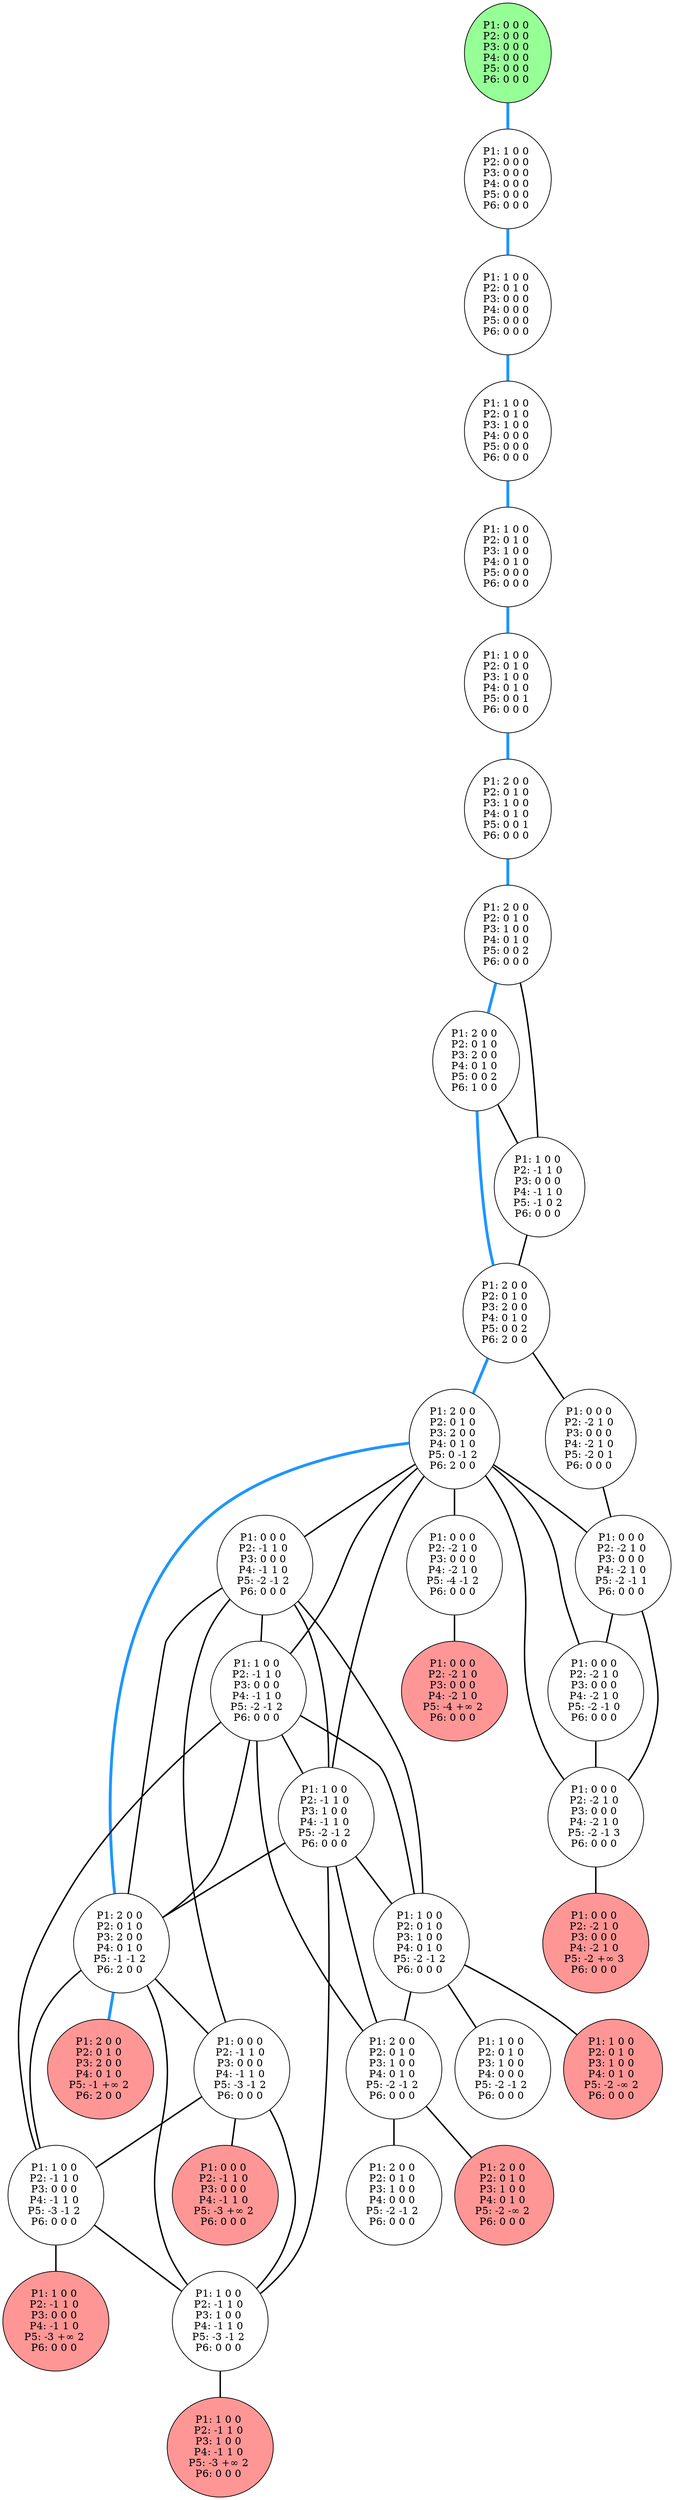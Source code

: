 graph G {
color = "black"
0 [label = "P1: 0 0 0 
P2: 0 0 0 
P3: 0 0 0 
P4: 0 0 0 
P5: 0 0 0 
P6: 0 0 0 
",  style="filled", fillcolor = "#96FF96"];
1 [label = "P1: 1 0 0 
P2: 0 0 0 
P3: 0 0 0 
P4: 0 0 0 
P5: 0 0 0 
P6: 0 0 0 
"];
2 [label = "P1: 1 0 0 
P2: 0 1 0 
P3: 0 0 0 
P4: 0 0 0 
P5: 0 0 0 
P6: 0 0 0 
"];
3 [label = "P1: 1 0 0 
P2: 0 1 0 
P3: 1 0 0 
P4: 0 0 0 
P5: 0 0 0 
P6: 0 0 0 
"];
4 [label = "P1: 1 0 0 
P2: 0 1 0 
P3: 1 0 0 
P4: 0 1 0 
P5: 0 0 0 
P6: 0 0 0 
"];
5 [label = "P1: 1 0 0 
P2: 0 1 0 
P3: 1 0 0 
P4: 0 1 0 
P5: 0 0 1 
P6: 0 0 0 
"];
6 [label = "P1: 2 0 0 
P2: 0 1 0 
P3: 1 0 0 
P4: 0 1 0 
P5: 0 0 1 
P6: 0 0 0 
"];
7 [label = "P1: 2 0 0 
P2: 0 1 0 
P3: 1 0 0 
P4: 0 1 0 
P5: 0 0 2 
P6: 0 0 0 
"];
8 [label = "P1: 2 0 0 
P2: 0 1 0 
P3: 2 0 0 
P4: 0 1 0 
P5: 0 0 2 
P6: 1 0 0 
"];
9 [label = "P1: 1 0 0 
P2: -1 1 0 
P3: 0 0 0 
P4: -1 1 0 
P5: -1 0 2 
P6: 0 0 0 
"];
10 [label = "P1: 2 0 0 
P2: 0 1 0 
P3: 2 0 0 
P4: 0 1 0 
P5: 0 0 2 
P6: 2 0 0 
"];
11 [label = "P1: 2 0 0 
P2: 0 1 0 
P3: 2 0 0 
P4: 0 1 0 
P5: 0 -1 2 
P6: 2 0 0 
"];
12 [label = "P1: 0 0 0 
P2: -2 1 0 
P3: 0 0 0 
P4: -2 1 0 
P5: -2 0 1 
P6: 0 0 0 
"];
13 [label = "P1: 0 0 0 
P2: -1 1 0 
P3: 0 0 0 
P4: -1 1 0 
P5: -2 -1 2 
P6: 0 0 0 
"];
14 [label = "P1: 1 0 0 
P2: -1 1 0 
P3: 0 0 0 
P4: -1 1 0 
P5: -2 -1 2 
P6: 0 0 0 
"];
15 [label = "P1: 1 0 0 
P2: -1 1 0 
P3: 1 0 0 
P4: -1 1 0 
P5: -2 -1 2 
P6: 0 0 0 
"];
16 [label = "P1: 2 0 0 
P2: 0 1 0 
P3: 2 0 0 
P4: 0 1 0 
P5: -1 -1 2 
P6: 2 0 0 
"];
1616 [label = "P1: 2 0 0 
P2: 0 1 0 
P3: 2 0 0 
P4: 0 1 0 
P5: -1 +∞ 2 
P6: 2 0 0 
",  style="filled", fillcolor = "#FF9696"];
17 [label = "P1: 0 0 0 
P2: -2 1 0 
P3: 0 0 0 
P4: -2 1 0 
P5: -4 -1 2 
P6: 0 0 0 
"];
1717 [label = "P1: 0 0 0 
P2: -2 1 0 
P3: 0 0 0 
P4: -2 1 0 
P5: -4 +∞ 2 
P6: 0 0 0 
",  style="filled", fillcolor = "#FF9696"];
18 [label = "P1: 0 0 0 
P2: -2 1 0 
P3: 0 0 0 
P4: -2 1 0 
P5: -2 -1 1 
P6: 0 0 0 
"];
19 [label = "P1: 0 0 0 
P2: -2 1 0 
P3: 0 0 0 
P4: -2 1 0 
P5: -2 -1 0 
P6: 0 0 0 
"];
20 [label = "P1: 0 0 0 
P2: -2 1 0 
P3: 0 0 0 
P4: -2 1 0 
P5: -2 -1 3 
P6: 0 0 0 
"];
2020 [label = "P1: 0 0 0 
P2: -2 1 0 
P3: 0 0 0 
P4: -2 1 0 
P5: -2 +∞ 3 
P6: 0 0 0 
",  style="filled", fillcolor = "#FF9696"];
21 [label = "P1: 1 0 0 
P2: 0 1 0 
P3: 1 0 0 
P4: 0 1 0 
P5: -2 -1 2 
P6: 0 0 0 
"];
2121 [label = "P1: 1 0 0 
P2: 0 1 0 
P3: 1 0 0 
P4: 0 1 0 
P5: -2 -∞ 2 
P6: 0 0 0 
",  style="filled", fillcolor = "#FF9696"];
22 [label = "P1: 0 0 0 
P2: -1 1 0 
P3: 0 0 0 
P4: -1 1 0 
P5: -3 -1 2 
P6: 0 0 0 
"];
2222 [label = "P1: 0 0 0 
P2: -1 1 0 
P3: 0 0 0 
P4: -1 1 0 
P5: -3 +∞ 2 
P6: 0 0 0 
",  style="filled", fillcolor = "#FF9696"];
23 [label = "P1: 2 0 0 
P2: 0 1 0 
P3: 1 0 0 
P4: 0 1 0 
P5: -2 -1 2 
P6: 0 0 0 
"];
2323 [label = "P1: 2 0 0 
P2: 0 1 0 
P3: 1 0 0 
P4: 0 1 0 
P5: -2 -∞ 2 
P6: 0 0 0 
",  style="filled", fillcolor = "#FF9696"];
24 [label = "P1: 1 0 0 
P2: -1 1 0 
P3: 0 0 0 
P4: -1 1 0 
P5: -3 -1 2 
P6: 0 0 0 
"];
2424 [label = "P1: 1 0 0 
P2: -1 1 0 
P3: 0 0 0 
P4: -1 1 0 
P5: -3 +∞ 2 
P6: 0 0 0 
",  style="filled", fillcolor = "#FF9696"];
25 [label = "P1: 1 0 0 
P2: -1 1 0 
P3: 1 0 0 
P4: -1 1 0 
P5: -3 -1 2 
P6: 0 0 0 
"];
2525 [label = "P1: 1 0 0 
P2: -1 1 0 
P3: 1 0 0 
P4: -1 1 0 
P5: -3 +∞ 2 
P6: 0 0 0 
",  style="filled", fillcolor = "#FF9696"];
26 [label = "P1: 1 0 0 
P2: 0 1 0 
P3: 1 0 0 
P4: 0 0 0 
P5: -2 -1 2 
P6: 0 0 0 
"];
27 [label = "P1: 2 0 0 
P2: 0 1 0 
P3: 1 0 0 
P4: 0 0 0 
P5: -2 -1 2 
P6: 0 0 0 
"];
edge [style=bold];
0 -- 1 [color="#1E96FF", penwidth=4.0];

1 -- 2 [color="#1E96FF", penwidth=4.0];

2 -- 3 [color="#1E96FF", penwidth=4.0];

3 -- 4 [color="#1E96FF", penwidth=4.0];

4 -- 5 [color="#1E96FF", penwidth=4.0];

5 -- 6 [color="#1E96FF", penwidth=4.0];

6 -- 7 [color="#1E96FF", penwidth=4.0];

7 -- 8 [color="#1E96FF", penwidth=4.0];
7 -- 9 [color=black];

8 -- 9 [color=black];
8 -- 10 [color="#1E96FF", penwidth=4.0];

9 -- 10 [color=black];

10 -- 11 [color="#1E96FF", penwidth=4.0];
10 -- 12 [color=black];

11 -- 13 [color=black];
11 -- 14 [color=black];
11 -- 15 [color=black];
11 -- 16 [color="#1E96FF", penwidth=4.0];
11 -- 17 [color=black];
11 -- 18 [color=black];
11 -- 19 [color=black];
11 -- 20 [color=black];

12 -- 18 [color=black];

13 -- 14 [color=black];
13 -- 15 [color=black];
13 -- 21 [color=black];
13 -- 22 [color=black];
13 -- 16 [color=black];

14 -- 15 [color=black];
14 -- 21 [color=black];
14 -- 23 [color=black];
14 -- 24 [color=black];
14 -- 16 [color=black];

15 -- 21 [color=black];
15 -- 23 [color=black];
15 -- 25 [color=black];
15 -- 16 [color=black];

16 -- 22 [color=black];
16 -- 24 [color=black];
16 -- 25 [color=black];

16 -- 1616 [color="#1E96FF", penwidth=4.0];

17 -- 1717 [color=black];
18 -- 19 [color=black];
18 -- 20 [color=black];

19 -- 20 [color=black];


20 -- 2020 [color=black];
21 -- 23 [color=black];
21 -- 26 [color=black];

21 -- 2121 [color=black];
22 -- 24 [color=black];
22 -- 25 [color=black];

22 -- 2222 [color=black];
23 -- 27 [color=black];

23 -- 2323 [color=black];
24 -- 25 [color=black];

24 -- 2424 [color=black];

25 -- 2525 [color=black];


}

